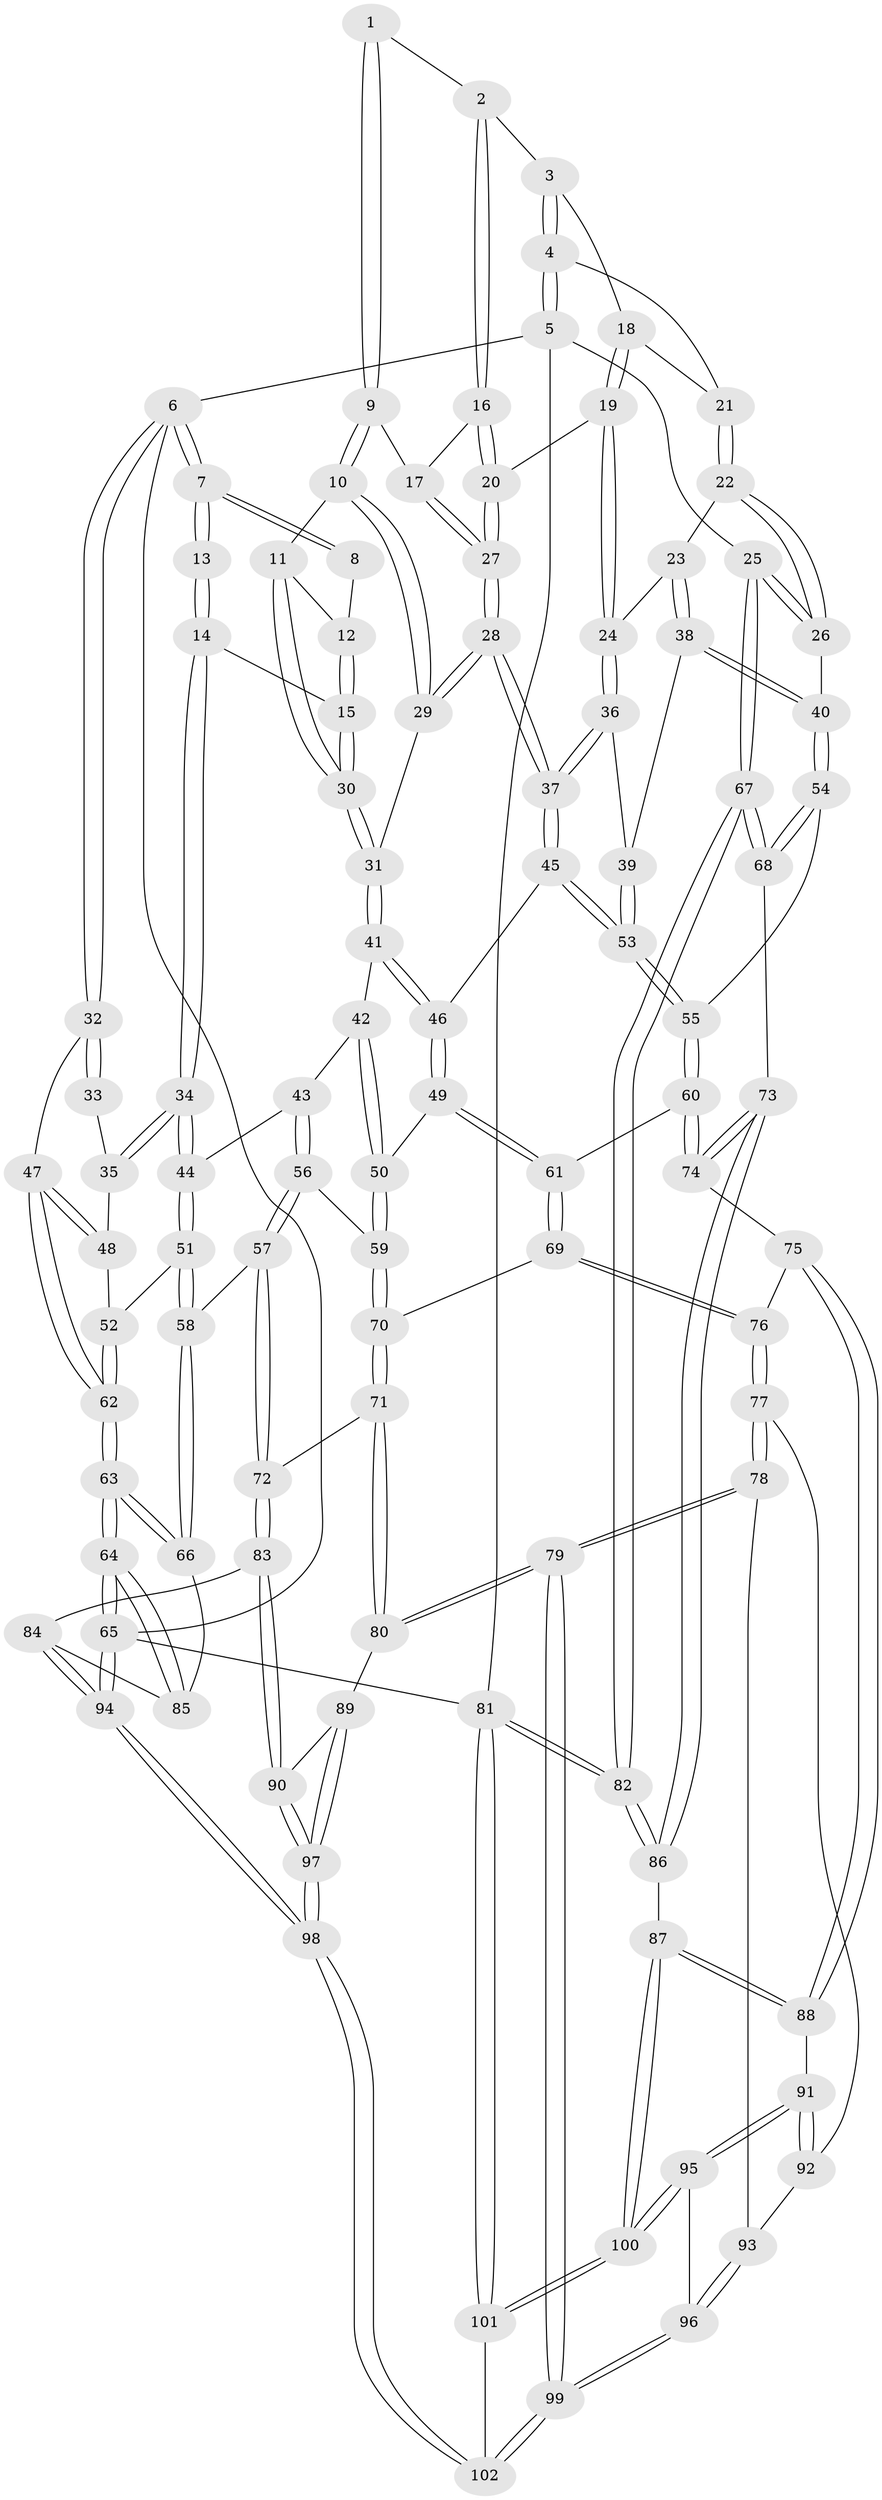 // coarse degree distribution, {3: 0.08450704225352113, 4: 0.3380281690140845, 5: 0.4507042253521127, 6: 0.11267605633802817, 2: 0.014084507042253521}
// Generated by graph-tools (version 1.1) at 2025/52/02/27/25 19:52:37]
// undirected, 102 vertices, 252 edges
graph export_dot {
graph [start="1"]
  node [color=gray90,style=filled];
  1 [pos="+0.5635072183745605+0"];
  2 [pos="+0.6229876868810306+0"];
  3 [pos="+0.7972598932854319+0"];
  4 [pos="+1+0"];
  5 [pos="+1+0"];
  6 [pos="+0+0"];
  7 [pos="+0+0"];
  8 [pos="+0.4603040128563824+0"];
  9 [pos="+0.537275848624759+0.12309991463871865"];
  10 [pos="+0.5321372806545223+0.12500860367490296"];
  11 [pos="+0.4812668934449831+0.1313250668792036"];
  12 [pos="+0.457947202437997+0"];
  13 [pos="+0.24680541300574624+0.11803801806267575"];
  14 [pos="+0.31670569218367783+0.1772976127261711"];
  15 [pos="+0.32798566555956493+0.17589802129870383"];
  16 [pos="+0.6351497072321237+0.055468419042195134"];
  17 [pos="+0.5959918198869087+0.11890276715139962"];
  18 [pos="+0.7836000822066009+0.06770466645860977"];
  19 [pos="+0.7709437545507992+0.1353729145179741"];
  20 [pos="+0.7620504521851988+0.13660916561790126"];
  21 [pos="+0.9292920214532723+0.07260823581611456"];
  22 [pos="+0.8919321531272125+0.19116120091216093"];
  23 [pos="+0.8654915691268815+0.19420759447671812"];
  24 [pos="+0.8338424979446601+0.18749537624972812"];
  25 [pos="+1+0.32250657211641504"];
  26 [pos="+1+0.32308546515799585"];
  27 [pos="+0.6514722511665718+0.2081956722980728"];
  28 [pos="+0.6355304583360029+0.2617408839901257"];
  29 [pos="+0.5674054057102704+0.22126007198573094"];
  30 [pos="+0.40412964033138216+0.19753065650466853"];
  31 [pos="+0.4071895029862314+0.20184275976920207"];
  32 [pos="+0+0"];
  33 [pos="+0.14207233369935915+0.17265538763440053"];
  34 [pos="+0.23063553451615965+0.31090317241431614"];
  35 [pos="+0.10911267860323094+0.2680572907384814"];
  36 [pos="+0.7541553585725467+0.28677089923365134"];
  37 [pos="+0.6386396761931047+0.318019361748346"];
  38 [pos="+0.8391340461260567+0.3581150409636884"];
  39 [pos="+0.8326898409681979+0.36149331829481857"];
  40 [pos="+1+0.3713556183152384"];
  41 [pos="+0.4172743346484627+0.2237721714585291"];
  42 [pos="+0.400095022171761+0.3307484309806121"];
  43 [pos="+0.279533308444587+0.37545437493997785"];
  44 [pos="+0.23231848353208334+0.32443975120859747"];
  45 [pos="+0.6294909005149597+0.33849741200446737"];
  46 [pos="+0.5730497307003876+0.3676387738726028"];
  47 [pos="+0+0.1450219449697396"];
  48 [pos="+0.047255001393896906+0.2715195763579312"];
  49 [pos="+0.5515761212377173+0.40127910670859657"];
  50 [pos="+0.44750318106421966+0.46847042564388747"];
  51 [pos="+0.1350653288883609+0.440108855463982"];
  52 [pos="+0.08426779078090743+0.4264564090070332"];
  53 [pos="+0.7692135987567095+0.4616533278336782"];
  54 [pos="+0.8696029043400134+0.5320630967666661"];
  55 [pos="+0.7703044939145139+0.4660105523767963"];
  56 [pos="+0.3488348867702786+0.49969993341227253"];
  57 [pos="+0.22419141385031066+0.6008729770573025"];
  58 [pos="+0.1941238432453813+0.5965401769110148"];
  59 [pos="+0.42300727054818976+0.4983643433024217"];
  60 [pos="+0.672381144804739+0.5645331348393708"];
  61 [pos="+0.6444254716103619+0.5585779625845161"];
  62 [pos="+0+0.5275327836444231"];
  63 [pos="+0+0.6500891360338001"];
  64 [pos="+0+1"];
  65 [pos="+0+1"];
  66 [pos="+0.08388754031791598+0.6442295590606085"];
  67 [pos="+1+0.6526826339222962"];
  68 [pos="+0.8767649325989948+0.5607049496687219"];
  69 [pos="+0.5117951776425014+0.618074875562943"];
  70 [pos="+0.4815061068771162+0.5996090964768904"];
  71 [pos="+0.35926782963671233+0.7277092373163845"];
  72 [pos="+0.26832276989414044+0.6760296909588486"];
  73 [pos="+0.8304856660416026+0.7172985463607998"];
  74 [pos="+0.6959448812126459+0.6249019515918007"];
  75 [pos="+0.5977346213274786+0.7261594112529525"];
  76 [pos="+0.5588622530668329+0.7343213487810853"];
  77 [pos="+0.5471225565685197+0.7604977589019838"];
  78 [pos="+0.5037649280804355+0.8178489669002503"];
  79 [pos="+0.44622269005829296+0.8557593276742477"];
  80 [pos="+0.41847566632489114+0.8485987037531353"];
  81 [pos="+1+1"];
  82 [pos="+1+1"];
  83 [pos="+0.21074657395468388+0.8271454942368471"];
  84 [pos="+0.18355624721517072+0.8274030887979459"];
  85 [pos="+0.14530513913292095+0.8095309646825593"];
  86 [pos="+0.8427793641815889+0.7703261790107656"];
  87 [pos="+0.8356613698288955+0.7743535506380406"];
  88 [pos="+0.7859206754171442+0.7929794828088339"];
  89 [pos="+0.4080629142780618+0.8534938369623266"];
  90 [pos="+0.22159824386280838+0.8368925676869987"];
  91 [pos="+0.7207084131983417+0.8505316418446903"];
  92 [pos="+0.6799598473124486+0.8440536055100922"];
  93 [pos="+0.5961581130845061+0.8685046806462958"];
  94 [pos="+0+1"];
  95 [pos="+0.6966345088819674+0.9156662051296193"];
  96 [pos="+0.6229194217177331+0.9171104958374063"];
  97 [pos="+0.2445496164292095+1"];
  98 [pos="+0.13146305081412576+1"];
  99 [pos="+0.5181000344133319+1"];
  100 [pos="+0.7384421450156594+1"];
  101 [pos="+0.7456672216249143+1"];
  102 [pos="+0.5377092068044653+1"];
  1 -- 2;
  1 -- 9;
  1 -- 9;
  2 -- 3;
  2 -- 16;
  2 -- 16;
  3 -- 4;
  3 -- 4;
  3 -- 18;
  4 -- 5;
  4 -- 5;
  4 -- 21;
  5 -- 6;
  5 -- 25;
  5 -- 81;
  6 -- 7;
  6 -- 7;
  6 -- 32;
  6 -- 32;
  6 -- 65;
  7 -- 8;
  7 -- 8;
  7 -- 13;
  7 -- 13;
  8 -- 12;
  9 -- 10;
  9 -- 10;
  9 -- 17;
  10 -- 11;
  10 -- 29;
  10 -- 29;
  11 -- 12;
  11 -- 30;
  11 -- 30;
  12 -- 15;
  12 -- 15;
  13 -- 14;
  13 -- 14;
  14 -- 15;
  14 -- 34;
  14 -- 34;
  15 -- 30;
  15 -- 30;
  16 -- 17;
  16 -- 20;
  16 -- 20;
  17 -- 27;
  17 -- 27;
  18 -- 19;
  18 -- 19;
  18 -- 21;
  19 -- 20;
  19 -- 24;
  19 -- 24;
  20 -- 27;
  20 -- 27;
  21 -- 22;
  21 -- 22;
  22 -- 23;
  22 -- 26;
  22 -- 26;
  23 -- 24;
  23 -- 38;
  23 -- 38;
  24 -- 36;
  24 -- 36;
  25 -- 26;
  25 -- 26;
  25 -- 67;
  25 -- 67;
  26 -- 40;
  27 -- 28;
  27 -- 28;
  28 -- 29;
  28 -- 29;
  28 -- 37;
  28 -- 37;
  29 -- 31;
  30 -- 31;
  30 -- 31;
  31 -- 41;
  31 -- 41;
  32 -- 33;
  32 -- 33;
  32 -- 47;
  33 -- 35;
  34 -- 35;
  34 -- 35;
  34 -- 44;
  34 -- 44;
  35 -- 48;
  36 -- 37;
  36 -- 37;
  36 -- 39;
  37 -- 45;
  37 -- 45;
  38 -- 39;
  38 -- 40;
  38 -- 40;
  39 -- 53;
  39 -- 53;
  40 -- 54;
  40 -- 54;
  41 -- 42;
  41 -- 46;
  41 -- 46;
  42 -- 43;
  42 -- 50;
  42 -- 50;
  43 -- 44;
  43 -- 56;
  43 -- 56;
  44 -- 51;
  44 -- 51;
  45 -- 46;
  45 -- 53;
  45 -- 53;
  46 -- 49;
  46 -- 49;
  47 -- 48;
  47 -- 48;
  47 -- 62;
  47 -- 62;
  48 -- 52;
  49 -- 50;
  49 -- 61;
  49 -- 61;
  50 -- 59;
  50 -- 59;
  51 -- 52;
  51 -- 58;
  51 -- 58;
  52 -- 62;
  52 -- 62;
  53 -- 55;
  53 -- 55;
  54 -- 55;
  54 -- 68;
  54 -- 68;
  55 -- 60;
  55 -- 60;
  56 -- 57;
  56 -- 57;
  56 -- 59;
  57 -- 58;
  57 -- 72;
  57 -- 72;
  58 -- 66;
  58 -- 66;
  59 -- 70;
  59 -- 70;
  60 -- 61;
  60 -- 74;
  60 -- 74;
  61 -- 69;
  61 -- 69;
  62 -- 63;
  62 -- 63;
  63 -- 64;
  63 -- 64;
  63 -- 66;
  63 -- 66;
  64 -- 65;
  64 -- 65;
  64 -- 85;
  64 -- 85;
  65 -- 94;
  65 -- 94;
  65 -- 81;
  66 -- 85;
  67 -- 68;
  67 -- 68;
  67 -- 82;
  67 -- 82;
  68 -- 73;
  69 -- 70;
  69 -- 76;
  69 -- 76;
  70 -- 71;
  70 -- 71;
  71 -- 72;
  71 -- 80;
  71 -- 80;
  72 -- 83;
  72 -- 83;
  73 -- 74;
  73 -- 74;
  73 -- 86;
  73 -- 86;
  74 -- 75;
  75 -- 76;
  75 -- 88;
  75 -- 88;
  76 -- 77;
  76 -- 77;
  77 -- 78;
  77 -- 78;
  77 -- 92;
  78 -- 79;
  78 -- 79;
  78 -- 93;
  79 -- 80;
  79 -- 80;
  79 -- 99;
  79 -- 99;
  80 -- 89;
  81 -- 82;
  81 -- 82;
  81 -- 101;
  81 -- 101;
  82 -- 86;
  82 -- 86;
  83 -- 84;
  83 -- 90;
  83 -- 90;
  84 -- 85;
  84 -- 94;
  84 -- 94;
  86 -- 87;
  87 -- 88;
  87 -- 88;
  87 -- 100;
  87 -- 100;
  88 -- 91;
  89 -- 90;
  89 -- 97;
  89 -- 97;
  90 -- 97;
  90 -- 97;
  91 -- 92;
  91 -- 92;
  91 -- 95;
  91 -- 95;
  92 -- 93;
  93 -- 96;
  93 -- 96;
  94 -- 98;
  94 -- 98;
  95 -- 96;
  95 -- 100;
  95 -- 100;
  96 -- 99;
  96 -- 99;
  97 -- 98;
  97 -- 98;
  98 -- 102;
  98 -- 102;
  99 -- 102;
  99 -- 102;
  100 -- 101;
  100 -- 101;
  101 -- 102;
}
